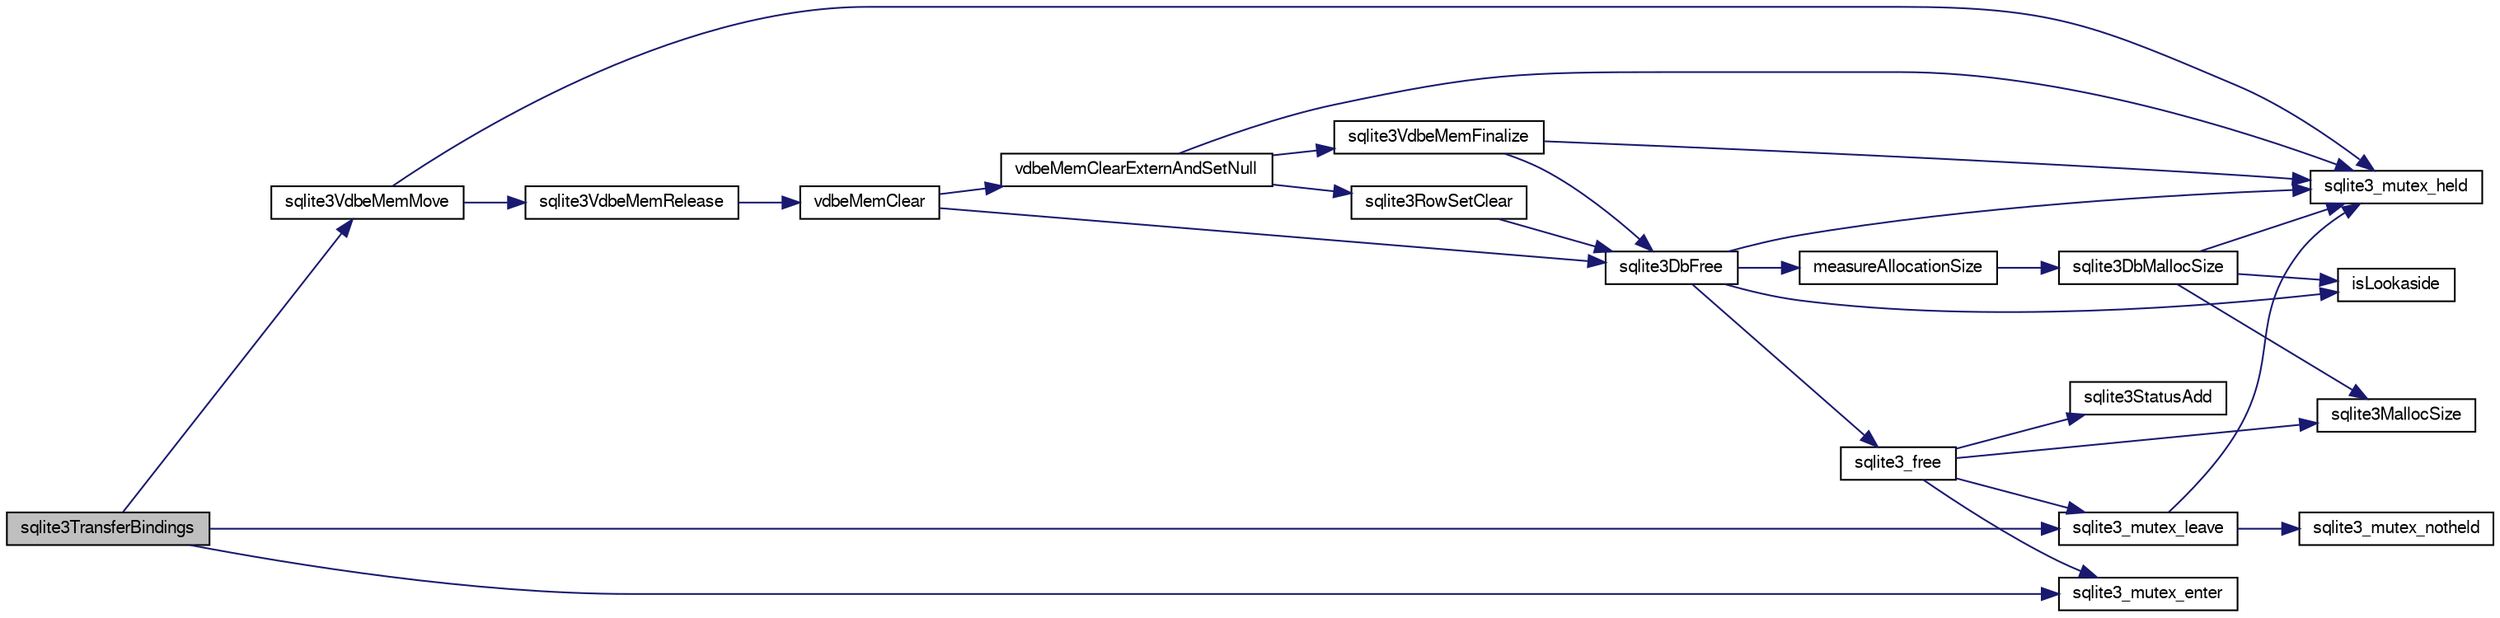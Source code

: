 digraph "sqlite3TransferBindings"
{
  edge [fontname="FreeSans",fontsize="10",labelfontname="FreeSans",labelfontsize="10"];
  node [fontname="FreeSans",fontsize="10",shape=record];
  rankdir="LR";
  Node722828 [label="sqlite3TransferBindings",height=0.2,width=0.4,color="black", fillcolor="grey75", style="filled", fontcolor="black"];
  Node722828 -> Node722829 [color="midnightblue",fontsize="10",style="solid",fontname="FreeSans"];
  Node722829 [label="sqlite3_mutex_enter",height=0.2,width=0.4,color="black", fillcolor="white", style="filled",URL="$sqlite3_8c.html#a1c12cde690bd89f104de5cbad12a6bf5"];
  Node722828 -> Node722830 [color="midnightblue",fontsize="10",style="solid",fontname="FreeSans"];
  Node722830 [label="sqlite3VdbeMemMove",height=0.2,width=0.4,color="black", fillcolor="white", style="filled",URL="$sqlite3_8c.html#a6c01f0d847f3ea4846a85198b6201ffc"];
  Node722830 -> Node722831 [color="midnightblue",fontsize="10",style="solid",fontname="FreeSans"];
  Node722831 [label="sqlite3_mutex_held",height=0.2,width=0.4,color="black", fillcolor="white", style="filled",URL="$sqlite3_8c.html#acf77da68932b6bc163c5e68547ecc3e7"];
  Node722830 -> Node722832 [color="midnightblue",fontsize="10",style="solid",fontname="FreeSans"];
  Node722832 [label="sqlite3VdbeMemRelease",height=0.2,width=0.4,color="black", fillcolor="white", style="filled",URL="$sqlite3_8c.html#a90606361dbeba88159fd6ff03fcc10cc"];
  Node722832 -> Node722833 [color="midnightblue",fontsize="10",style="solid",fontname="FreeSans"];
  Node722833 [label="vdbeMemClear",height=0.2,width=0.4,color="black", fillcolor="white", style="filled",URL="$sqlite3_8c.html#a489eef6e55ad0dadf67578726b935d12"];
  Node722833 -> Node722834 [color="midnightblue",fontsize="10",style="solid",fontname="FreeSans"];
  Node722834 [label="vdbeMemClearExternAndSetNull",height=0.2,width=0.4,color="black", fillcolor="white", style="filled",URL="$sqlite3_8c.html#a29c41a360fb0e86b817777daf061230c"];
  Node722834 -> Node722831 [color="midnightblue",fontsize="10",style="solid",fontname="FreeSans"];
  Node722834 -> Node722835 [color="midnightblue",fontsize="10",style="solid",fontname="FreeSans"];
  Node722835 [label="sqlite3VdbeMemFinalize",height=0.2,width=0.4,color="black", fillcolor="white", style="filled",URL="$sqlite3_8c.html#a2568220f48ddef81b1c43e401042d9d2"];
  Node722835 -> Node722831 [color="midnightblue",fontsize="10",style="solid",fontname="FreeSans"];
  Node722835 -> Node722836 [color="midnightblue",fontsize="10",style="solid",fontname="FreeSans"];
  Node722836 [label="sqlite3DbFree",height=0.2,width=0.4,color="black", fillcolor="white", style="filled",URL="$sqlite3_8c.html#ac70ab821a6607b4a1b909582dc37a069"];
  Node722836 -> Node722831 [color="midnightblue",fontsize="10",style="solid",fontname="FreeSans"];
  Node722836 -> Node722837 [color="midnightblue",fontsize="10",style="solid",fontname="FreeSans"];
  Node722837 [label="measureAllocationSize",height=0.2,width=0.4,color="black", fillcolor="white", style="filled",URL="$sqlite3_8c.html#a45731e644a22fdb756e2b6337224217a"];
  Node722837 -> Node722838 [color="midnightblue",fontsize="10",style="solid",fontname="FreeSans"];
  Node722838 [label="sqlite3DbMallocSize",height=0.2,width=0.4,color="black", fillcolor="white", style="filled",URL="$sqlite3_8c.html#aa397e5a8a03495203a0767abf0a71f86"];
  Node722838 -> Node722839 [color="midnightblue",fontsize="10",style="solid",fontname="FreeSans"];
  Node722839 [label="sqlite3MallocSize",height=0.2,width=0.4,color="black", fillcolor="white", style="filled",URL="$sqlite3_8c.html#acf5d2a5f35270bafb050bd2def576955"];
  Node722838 -> Node722831 [color="midnightblue",fontsize="10",style="solid",fontname="FreeSans"];
  Node722838 -> Node722840 [color="midnightblue",fontsize="10",style="solid",fontname="FreeSans"];
  Node722840 [label="isLookaside",height=0.2,width=0.4,color="black", fillcolor="white", style="filled",URL="$sqlite3_8c.html#a770fa05ff9717b75e16f4d968a77b897"];
  Node722836 -> Node722840 [color="midnightblue",fontsize="10",style="solid",fontname="FreeSans"];
  Node722836 -> Node722841 [color="midnightblue",fontsize="10",style="solid",fontname="FreeSans"];
  Node722841 [label="sqlite3_free",height=0.2,width=0.4,color="black", fillcolor="white", style="filled",URL="$sqlite3_8c.html#a6552349e36a8a691af5487999ab09519"];
  Node722841 -> Node722829 [color="midnightblue",fontsize="10",style="solid",fontname="FreeSans"];
  Node722841 -> Node722842 [color="midnightblue",fontsize="10",style="solid",fontname="FreeSans"];
  Node722842 [label="sqlite3StatusAdd",height=0.2,width=0.4,color="black", fillcolor="white", style="filled",URL="$sqlite3_8c.html#afa029f93586aeab4cc85360905dae9cd"];
  Node722841 -> Node722839 [color="midnightblue",fontsize="10",style="solid",fontname="FreeSans"];
  Node722841 -> Node722843 [color="midnightblue",fontsize="10",style="solid",fontname="FreeSans"];
  Node722843 [label="sqlite3_mutex_leave",height=0.2,width=0.4,color="black", fillcolor="white", style="filled",URL="$sqlite3_8c.html#a5838d235601dbd3c1fa993555c6bcc93"];
  Node722843 -> Node722831 [color="midnightblue",fontsize="10",style="solid",fontname="FreeSans"];
  Node722843 -> Node722844 [color="midnightblue",fontsize="10",style="solid",fontname="FreeSans"];
  Node722844 [label="sqlite3_mutex_notheld",height=0.2,width=0.4,color="black", fillcolor="white", style="filled",URL="$sqlite3_8c.html#a83967c837c1c000d3b5adcfaa688f5dc"];
  Node722834 -> Node722845 [color="midnightblue",fontsize="10",style="solid",fontname="FreeSans"];
  Node722845 [label="sqlite3RowSetClear",height=0.2,width=0.4,color="black", fillcolor="white", style="filled",URL="$sqlite3_8c.html#ae153de0cd969511a607e26deeca80342"];
  Node722845 -> Node722836 [color="midnightblue",fontsize="10",style="solid",fontname="FreeSans"];
  Node722833 -> Node722836 [color="midnightblue",fontsize="10",style="solid",fontname="FreeSans"];
  Node722828 -> Node722843 [color="midnightblue",fontsize="10",style="solid",fontname="FreeSans"];
}
